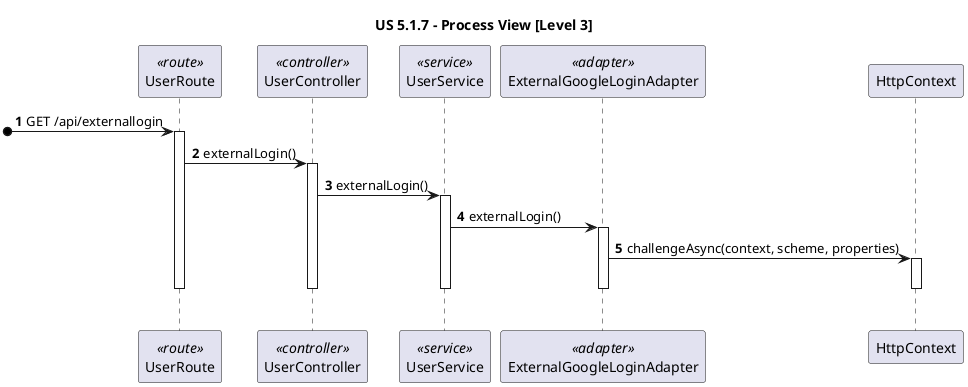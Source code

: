@startuml

title "US 5.1.7 - Process View [Level 3]"

autonumber
participant "UserRoute" as ROUTE <<route>>
participant "UserController" as CTRL <<controller>>
participant "UserService" as SVC <<service>>
participant "ExternalGoogleLoginAdapter" as IEL <<adapter>>
participant "HttpContext" as HC

[o-> ROUTE: GET /api/externallogin
activate ROUTE

ROUTE -> CTRL: externalLogin()
activate CTRL

CTRL ->  SVC: externalLogin()
activate SVC

SVC -> IEL : externalLogin()
activate IEL

IEL -> HC : challengeAsync(context, scheme, properties)
activate HC
deactivate HC
|||
deactivate IEL

deactivate SVC
deactivate CTRL
deactivate ROUTE

@enduml